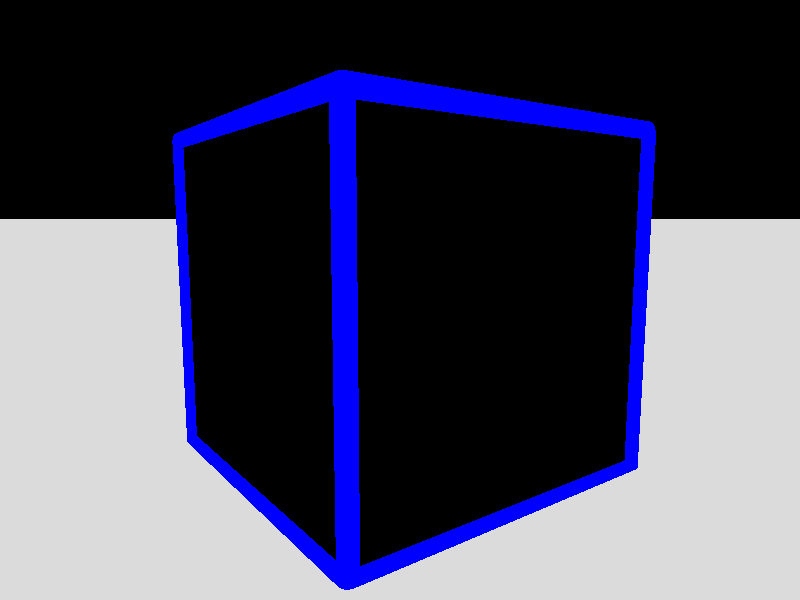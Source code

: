 // Quality = 11

#version 3.7;
global_settings { assumed_gamma 1.2 } 

#include "colors.inc"
#include "textures.inc"
#include "shapes.inc"
#include "metals.inc"
#include "glass.inc"
#include "woods.inc"

camera {
    location <2.2, 0.5, 3>
    look_at  <0, 0, 0>
  }
                                
#declare RodRadius = 0.05   ;                             
#declare Texture = texture {
      Glass
      pigment{ transmit 0.7 }
      finish { reflection 1.0}
    }
#declare RodTexture = texture {
      pigment { color Blue }
    }
    
union{    
box {
    <-1, -1, 0.99>,  // Near lower left corner
    < 1, 1,  1>   // Far upper right corner
    texture {Texture}
  }                         
      
box {
    <-1, -1, 0.99>,  // Near lower left corner
    < 1, 1,  1>   // Far upper right corner
    texture {Texture}
    rotate x*90
  }    
        
box {
    <-1, -1, 0.99>,  // Near lower left corner
    < 1, 1,  1>   // Far upper right corner
    texture {Texture}
    rotate x*180
  }

box {
    <-1, -1, 0.99>,  // Near lower left corner
    < 1, 1,  1>   // Far upper right corner
    texture {Texture}
    rotate x*270
  }

box {
    <-1, -1, 0.99>,  // Near lower left corner
    < 1, 1,  1>   // Far upper right corner
    texture {Texture}
    rotate x*270
    rotate z*90
  }
  
box {
    <-1, -1, 0.99>,  // Near lower left corner
    < 1, 1,  1>   // Far upper right corner
    texture {Texture}
    rotate x*270
    rotate z*270
  }  

cylinder {
    <1, 1, 1>,     // Center of one end
    <-1, 1, 1>,     // Center of other end
    RodRadius            // Radius
    open           // Remove end caps
    texture {
      RodTexture
    }
  }

cylinder {
    <1, 1, 1>,     // Center of one end
    <-1, 1, 1>,     // Center of other end
    RodRadius            // Radius
    open           // Remove end caps
    texture {
      RodTexture
    }
    rotate x*90
  }
        
cylinder {
    <1, 1, 1>,     // Center of one end
    <-1, 1, 1>,     // Center of other end
    RodRadius            // Radius
    open           // Remove end caps
    texture {
      RodTexture
    }
    rotate x*180
  }

cylinder {
    <1, 1, 1>,     // Center of one end
    <-1, 1, 1>,     // Center of other end
    RodRadius            // Radius
    open           // Remove end caps
    texture {
      RodTexture
    }
    rotate x*270
  }

cylinder {
    <1, 1, 1>,     // Center of one end
    <-1, 1, 1>,     // Center of other end
    RodRadius            // Radius
    open           // Remove end caps
    texture {
      RodTexture
    }    
    rotate y*90
  }

cylinder {
    <1, 1, 1>,     // Center of one end
    <-1, 1, 1>,     // Center of other end
    RodRadius            // Radius
    open           // Remove end caps
    texture {
      RodTexture
    }
    rotate x*90
    rotate y*90
  }
        
cylinder {
    <1, 1, 1>,     // Center of one end
    <-1, 1, 1>,     // Center of other end
    RodRadius            // Radius
    open           // Remove end caps
    texture {
      RodTexture
    }
    rotate x*180     
    rotate y*90
  }

cylinder {
    <1, 1, 1>,     // Center of one end
    <-1, 1, 1>,     // Center of other end
    RodRadius            // Radius
    open           // Remove end caps
    texture {
      RodTexture
    }
    rotate x*270
    rotate y*90
  }
  
cylinder {
    <1, 1, 1>,     // Center of one end
    <-1, 1, 1>,     // Center of other end
    RodRadius            // Radius
    open           // Remove end caps
    texture {
      RodTexture
    }    
    rotate z*90
  }
  
cylinder {
    <1, 1, 1>,     // Center of one end
    <-1, 1, 1>,     // Center of other end
    RodRadius            // Radius
    open           // Remove end caps
    texture {
      RodTexture
    }    
    rotate z*90
    rotate y*90
  }
  
cylinder {
    <1, 1, 1>,     // Center of one end
    <-1, 1, 1>,     // Center of other end
    RodRadius            // Radius
    open           // Remove end caps
    texture {
      RodTexture
    }    
    rotate z*90
    rotate y*180
  }
  
cylinder {
    <1, 1, 1>,     // Center of one end
    <-1, 1, 1>,     // Center of other end
    RodRadius            // Radius
    open           // Remove end caps
    texture {
      RodTexture
    }    
    rotate z*90
    rotate y*270
  }
  rotate y * 90 * clock
}
                               
plane { <0, 1, 0>, -1
    pigment {
      color Gray
    }
  }
      

global_settings { ambient_light Gray20 }

#declare Lightbulb = union {
    merge {
      sphere { <0,0,0>,1 }
      cylinder {
        <0,0,1>, <0,0,0>, 1
        scale <0.35, 0.35, 1.0>
        translate  0.5*z
      }
      texture {
        pigment {color rgb <1, 1, 1>}
        finish {ambient .8 diffuse .6}
      }
    }
    cylinder {
      <0,0,1>, <0,0,0>, 1
      scale <0.4, 0.4, 0.5>
      texture { Brass_Texture }
      translate  1.5*z
    }
    rotate 90*x
    scale .2
  }     
  
  light_source {
    <0, 0, 0>
    color White
    looks_like { Lightbulb }
  }          
  